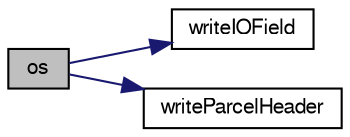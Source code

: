 digraph "os"
{
  bgcolor="transparent";
  edge [fontname="FreeSans",fontsize="10",labelfontname="FreeSans",labelfontsize="10"];
  node [fontname="FreeSans",fontsize="10",shape=record];
  rankdir="LR";
  Node2 [label="os",height=0.2,width=0.4,color="black", fillcolor="grey75", style="filled", fontcolor="black"];
  Node2 -> Node3 [color="midnightblue",fontsize="10",style="solid",fontname="FreeSans"];
  Node3 [label="writeIOField",height=0.2,width=0.4,color="black",URL="$a31718.html#aef1909275cae1bfee2a1ace5c3e60ec6",tooltip="Write IOField. "];
  Node2 -> Node4 [color="midnightblue",fontsize="10",style="solid",fontname="FreeSans"];
  Node4 [label="writeParcelHeader",height=0.2,width=0.4,color="black",URL="$a31718.html#a340937211c8b0661a4a7e6aa7d884429"];
}
